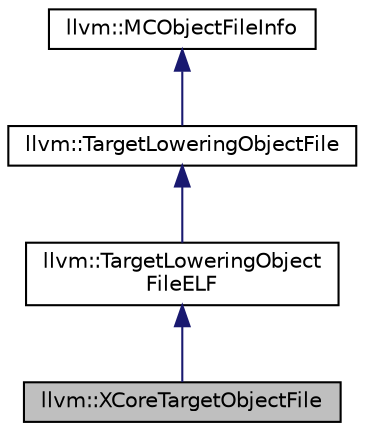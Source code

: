digraph "llvm::XCoreTargetObjectFile"
{
 // LATEX_PDF_SIZE
  bgcolor="transparent";
  edge [fontname="Helvetica",fontsize="10",labelfontname="Helvetica",labelfontsize="10"];
  node [fontname="Helvetica",fontsize="10",shape=record];
  Node1 [label="llvm::XCoreTargetObjectFile",height=0.2,width=0.4,color="black", fillcolor="grey75", style="filled", fontcolor="black",tooltip=" "];
  Node2 -> Node1 [dir="back",color="midnightblue",fontsize="10",style="solid",fontname="Helvetica"];
  Node2 [label="llvm::TargetLoweringObject\lFileELF",height=0.2,width=0.4,color="black",URL="$classllvm_1_1TargetLoweringObjectFileELF.html",tooltip=" "];
  Node3 -> Node2 [dir="back",color="midnightblue",fontsize="10",style="solid",fontname="Helvetica"];
  Node3 [label="llvm::TargetLoweringObjectFile",height=0.2,width=0.4,color="black",URL="$classllvm_1_1TargetLoweringObjectFile.html",tooltip=" "];
  Node4 -> Node3 [dir="back",color="midnightblue",fontsize="10",style="solid",fontname="Helvetica"];
  Node4 [label="llvm::MCObjectFileInfo",height=0.2,width=0.4,color="black",URL="$classllvm_1_1MCObjectFileInfo.html",tooltip=" "];
}
